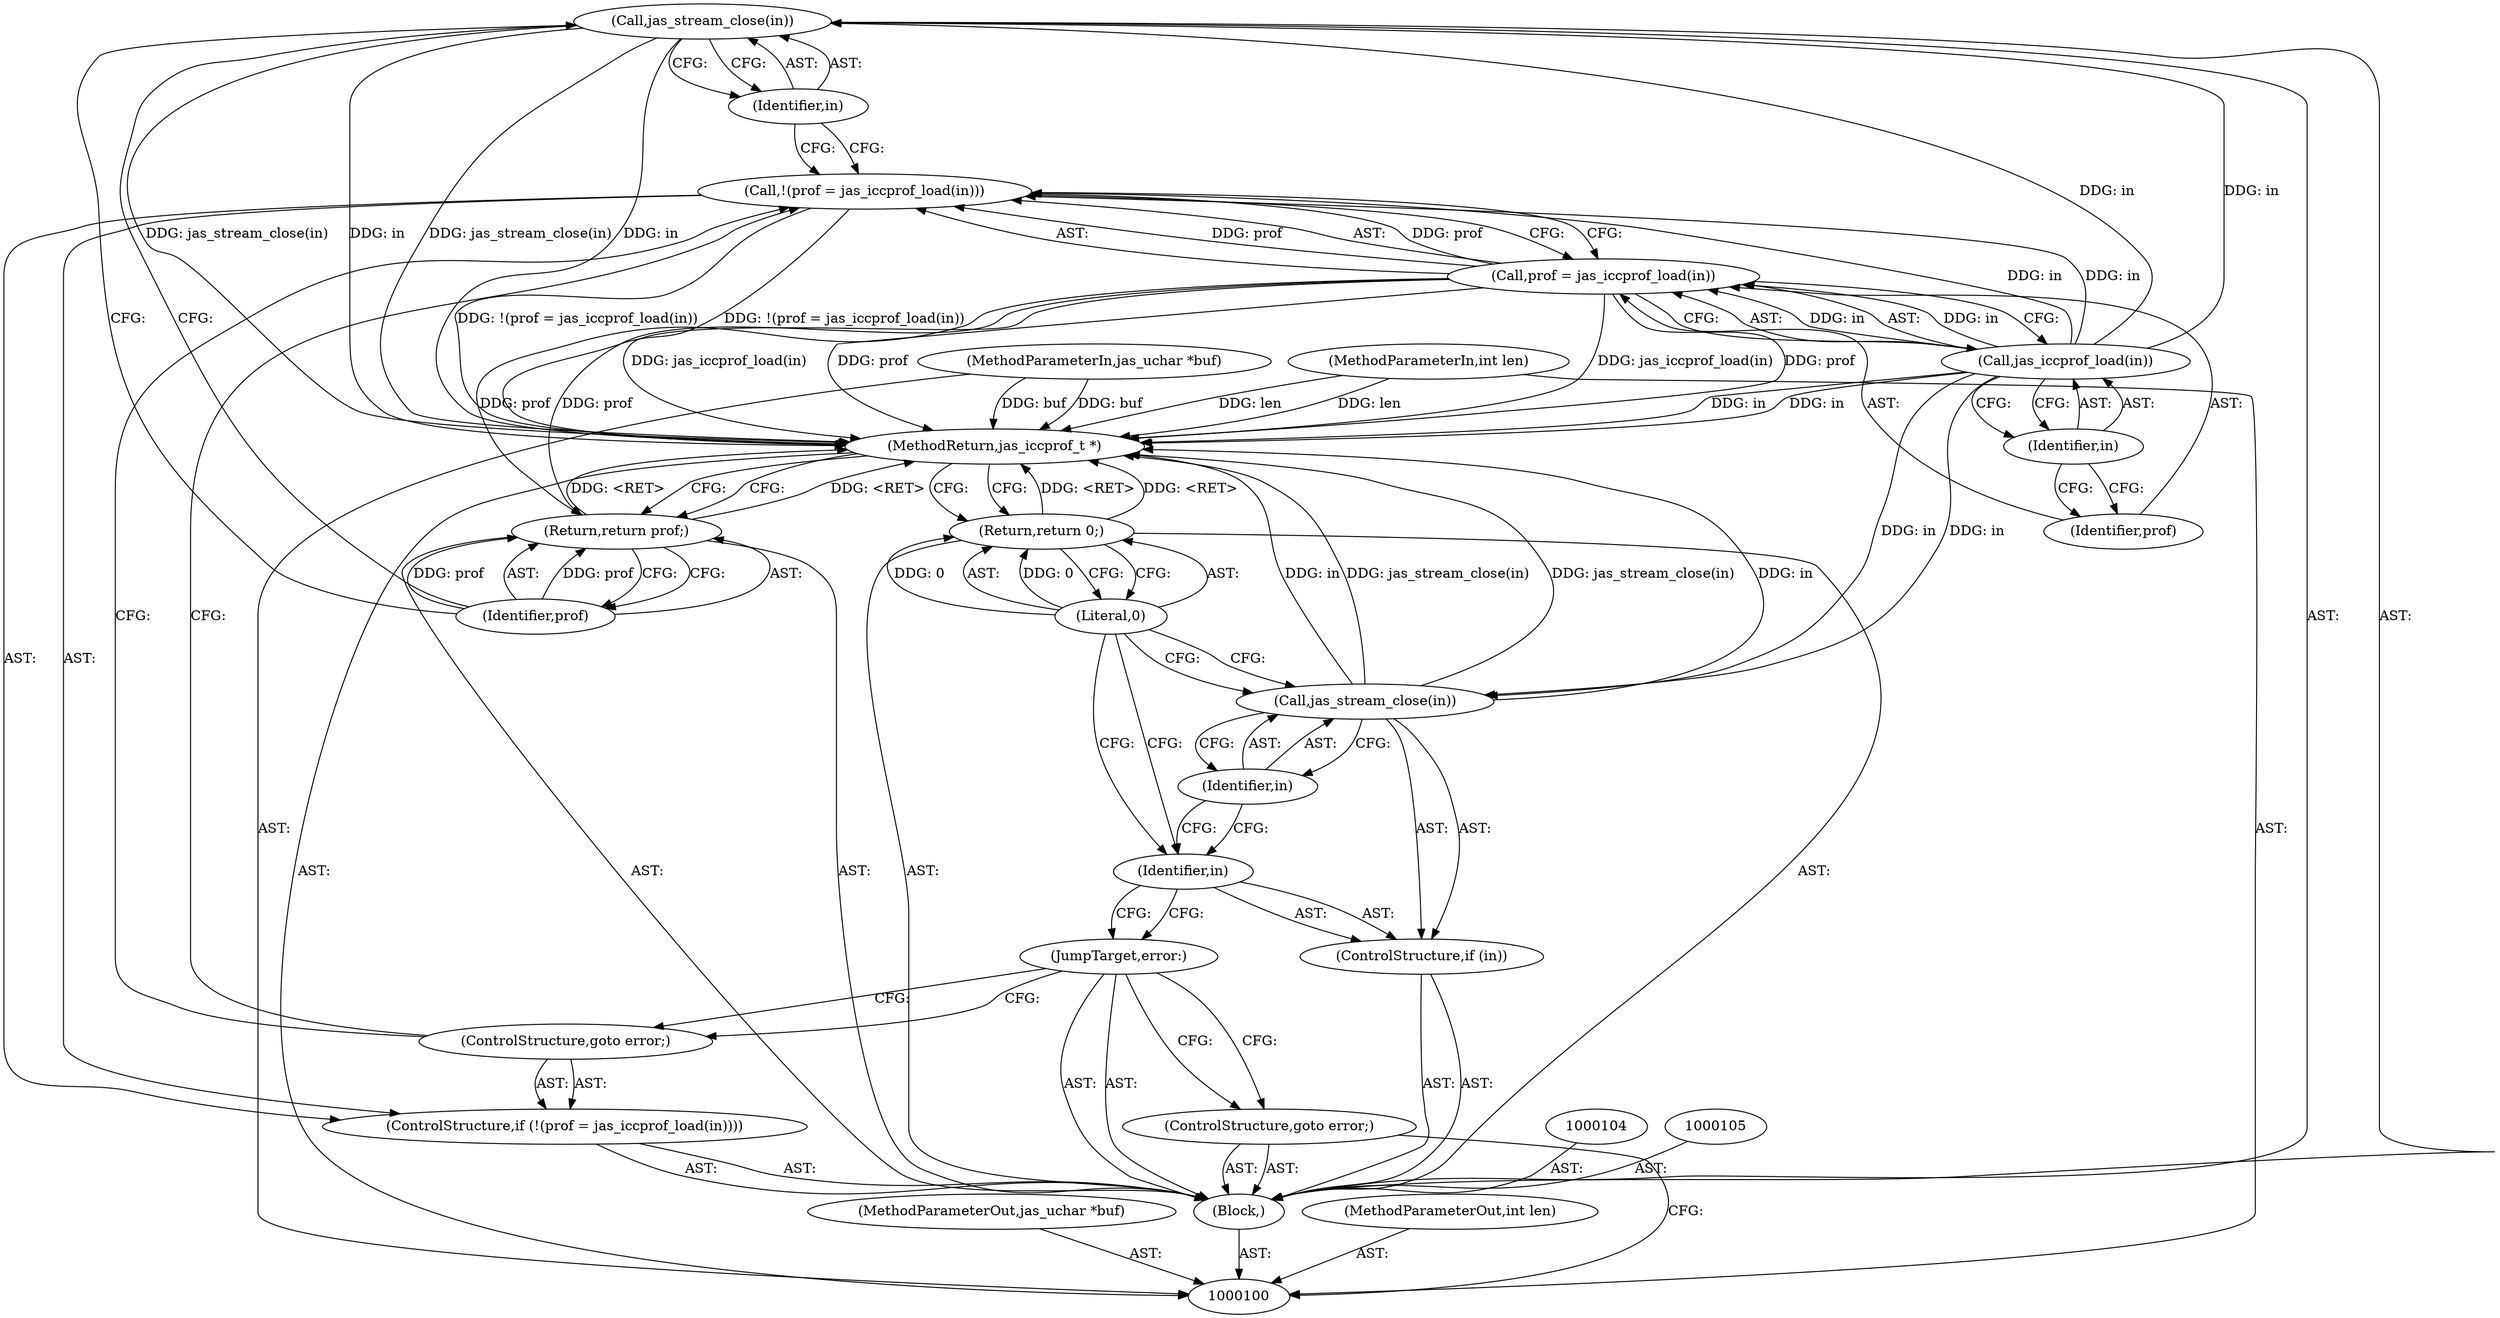 digraph "0_jasper_d42b2388f7f8e0332c846675133acea151fc557a_6" {
"1000114" [label="(Call,jas_stream_close(in))"];
"1000115" [label="(Identifier,in)"];
"1000116" [label="(Return,return prof;)"];
"1000117" [label="(Identifier,prof)"];
"1000118" [label="(JumpTarget,error:)"];
"1000119" [label="(ControlStructure,if (in))"];
"1000120" [label="(Identifier,in)"];
"1000122" [label="(Identifier,in)"];
"1000121" [label="(Call,jas_stream_close(in))"];
"1000123" [label="(Return,return 0;)"];
"1000124" [label="(Literal,0)"];
"1000125" [label="(MethodReturn,jas_iccprof_t *)"];
"1000101" [label="(MethodParameterIn,jas_uchar *buf)"];
"1000149" [label="(MethodParameterOut,jas_uchar *buf)"];
"1000102" [label="(MethodParameterIn,int len)"];
"1000150" [label="(MethodParameterOut,int len)"];
"1000103" [label="(Block,)"];
"1000106" [label="(ControlStructure,goto error;)"];
"1000107" [label="(ControlStructure,if (!(prof = jas_iccprof_load(in))))"];
"1000111" [label="(Call,jas_iccprof_load(in))"];
"1000112" [label="(Identifier,in)"];
"1000108" [label="(Call,!(prof = jas_iccprof_load(in)))"];
"1000109" [label="(Call,prof = jas_iccprof_load(in))"];
"1000110" [label="(Identifier,prof)"];
"1000113" [label="(ControlStructure,goto error;)"];
"1000114" -> "1000103"  [label="AST: "];
"1000114" -> "1000115"  [label="CFG: "];
"1000115" -> "1000114"  [label="AST: "];
"1000117" -> "1000114"  [label="CFG: "];
"1000114" -> "1000125"  [label="DDG: jas_stream_close(in)"];
"1000114" -> "1000125"  [label="DDG: in"];
"1000111" -> "1000114"  [label="DDG: in"];
"1000115" -> "1000114"  [label="AST: "];
"1000115" -> "1000108"  [label="CFG: "];
"1000114" -> "1000115"  [label="CFG: "];
"1000116" -> "1000103"  [label="AST: "];
"1000116" -> "1000117"  [label="CFG: "];
"1000117" -> "1000116"  [label="AST: "];
"1000125" -> "1000116"  [label="CFG: "];
"1000116" -> "1000125"  [label="DDG: <RET>"];
"1000117" -> "1000116"  [label="DDG: prof"];
"1000109" -> "1000116"  [label="DDG: prof"];
"1000117" -> "1000116"  [label="AST: "];
"1000117" -> "1000114"  [label="CFG: "];
"1000116" -> "1000117"  [label="CFG: "];
"1000117" -> "1000116"  [label="DDG: prof"];
"1000118" -> "1000103"  [label="AST: "];
"1000118" -> "1000106"  [label="CFG: "];
"1000118" -> "1000113"  [label="CFG: "];
"1000120" -> "1000118"  [label="CFG: "];
"1000119" -> "1000103"  [label="AST: "];
"1000120" -> "1000119"  [label="AST: "];
"1000121" -> "1000119"  [label="AST: "];
"1000120" -> "1000119"  [label="AST: "];
"1000120" -> "1000118"  [label="CFG: "];
"1000122" -> "1000120"  [label="CFG: "];
"1000124" -> "1000120"  [label="CFG: "];
"1000122" -> "1000121"  [label="AST: "];
"1000122" -> "1000120"  [label="CFG: "];
"1000121" -> "1000122"  [label="CFG: "];
"1000121" -> "1000119"  [label="AST: "];
"1000121" -> "1000122"  [label="CFG: "];
"1000122" -> "1000121"  [label="AST: "];
"1000124" -> "1000121"  [label="CFG: "];
"1000121" -> "1000125"  [label="DDG: in"];
"1000121" -> "1000125"  [label="DDG: jas_stream_close(in)"];
"1000111" -> "1000121"  [label="DDG: in"];
"1000123" -> "1000103"  [label="AST: "];
"1000123" -> "1000124"  [label="CFG: "];
"1000124" -> "1000123"  [label="AST: "];
"1000125" -> "1000123"  [label="CFG: "];
"1000123" -> "1000125"  [label="DDG: <RET>"];
"1000124" -> "1000123"  [label="DDG: 0"];
"1000124" -> "1000123"  [label="AST: "];
"1000124" -> "1000121"  [label="CFG: "];
"1000124" -> "1000120"  [label="CFG: "];
"1000123" -> "1000124"  [label="CFG: "];
"1000124" -> "1000123"  [label="DDG: 0"];
"1000125" -> "1000100"  [label="AST: "];
"1000125" -> "1000116"  [label="CFG: "];
"1000125" -> "1000123"  [label="CFG: "];
"1000116" -> "1000125"  [label="DDG: <RET>"];
"1000108" -> "1000125"  [label="DDG: !(prof = jas_iccprof_load(in))"];
"1000114" -> "1000125"  [label="DDG: jas_stream_close(in)"];
"1000114" -> "1000125"  [label="DDG: in"];
"1000121" -> "1000125"  [label="DDG: in"];
"1000121" -> "1000125"  [label="DDG: jas_stream_close(in)"];
"1000109" -> "1000125"  [label="DDG: jas_iccprof_load(in)"];
"1000109" -> "1000125"  [label="DDG: prof"];
"1000102" -> "1000125"  [label="DDG: len"];
"1000111" -> "1000125"  [label="DDG: in"];
"1000101" -> "1000125"  [label="DDG: buf"];
"1000123" -> "1000125"  [label="DDG: <RET>"];
"1000101" -> "1000100"  [label="AST: "];
"1000101" -> "1000125"  [label="DDG: buf"];
"1000149" -> "1000100"  [label="AST: "];
"1000102" -> "1000100"  [label="AST: "];
"1000102" -> "1000125"  [label="DDG: len"];
"1000150" -> "1000100"  [label="AST: "];
"1000103" -> "1000100"  [label="AST: "];
"1000104" -> "1000103"  [label="AST: "];
"1000105" -> "1000103"  [label="AST: "];
"1000106" -> "1000103"  [label="AST: "];
"1000107" -> "1000103"  [label="AST: "];
"1000114" -> "1000103"  [label="AST: "];
"1000116" -> "1000103"  [label="AST: "];
"1000118" -> "1000103"  [label="AST: "];
"1000119" -> "1000103"  [label="AST: "];
"1000123" -> "1000103"  [label="AST: "];
"1000106" -> "1000103"  [label="AST: "];
"1000106" -> "1000100"  [label="CFG: "];
"1000118" -> "1000106"  [label="CFG: "];
"1000107" -> "1000103"  [label="AST: "];
"1000108" -> "1000107"  [label="AST: "];
"1000113" -> "1000107"  [label="AST: "];
"1000111" -> "1000109"  [label="AST: "];
"1000111" -> "1000112"  [label="CFG: "];
"1000112" -> "1000111"  [label="AST: "];
"1000109" -> "1000111"  [label="CFG: "];
"1000111" -> "1000125"  [label="DDG: in"];
"1000111" -> "1000108"  [label="DDG: in"];
"1000111" -> "1000109"  [label="DDG: in"];
"1000111" -> "1000114"  [label="DDG: in"];
"1000111" -> "1000121"  [label="DDG: in"];
"1000112" -> "1000111"  [label="AST: "];
"1000112" -> "1000110"  [label="CFG: "];
"1000111" -> "1000112"  [label="CFG: "];
"1000108" -> "1000107"  [label="AST: "];
"1000108" -> "1000109"  [label="CFG: "];
"1000109" -> "1000108"  [label="AST: "];
"1000113" -> "1000108"  [label="CFG: "];
"1000115" -> "1000108"  [label="CFG: "];
"1000108" -> "1000125"  [label="DDG: !(prof = jas_iccprof_load(in))"];
"1000109" -> "1000108"  [label="DDG: prof"];
"1000111" -> "1000108"  [label="DDG: in"];
"1000109" -> "1000108"  [label="AST: "];
"1000109" -> "1000111"  [label="CFG: "];
"1000110" -> "1000109"  [label="AST: "];
"1000111" -> "1000109"  [label="AST: "];
"1000108" -> "1000109"  [label="CFG: "];
"1000109" -> "1000125"  [label="DDG: jas_iccprof_load(in)"];
"1000109" -> "1000125"  [label="DDG: prof"];
"1000109" -> "1000108"  [label="DDG: prof"];
"1000111" -> "1000109"  [label="DDG: in"];
"1000109" -> "1000116"  [label="DDG: prof"];
"1000110" -> "1000109"  [label="AST: "];
"1000112" -> "1000110"  [label="CFG: "];
"1000113" -> "1000107"  [label="AST: "];
"1000113" -> "1000108"  [label="CFG: "];
"1000118" -> "1000113"  [label="CFG: "];
}

